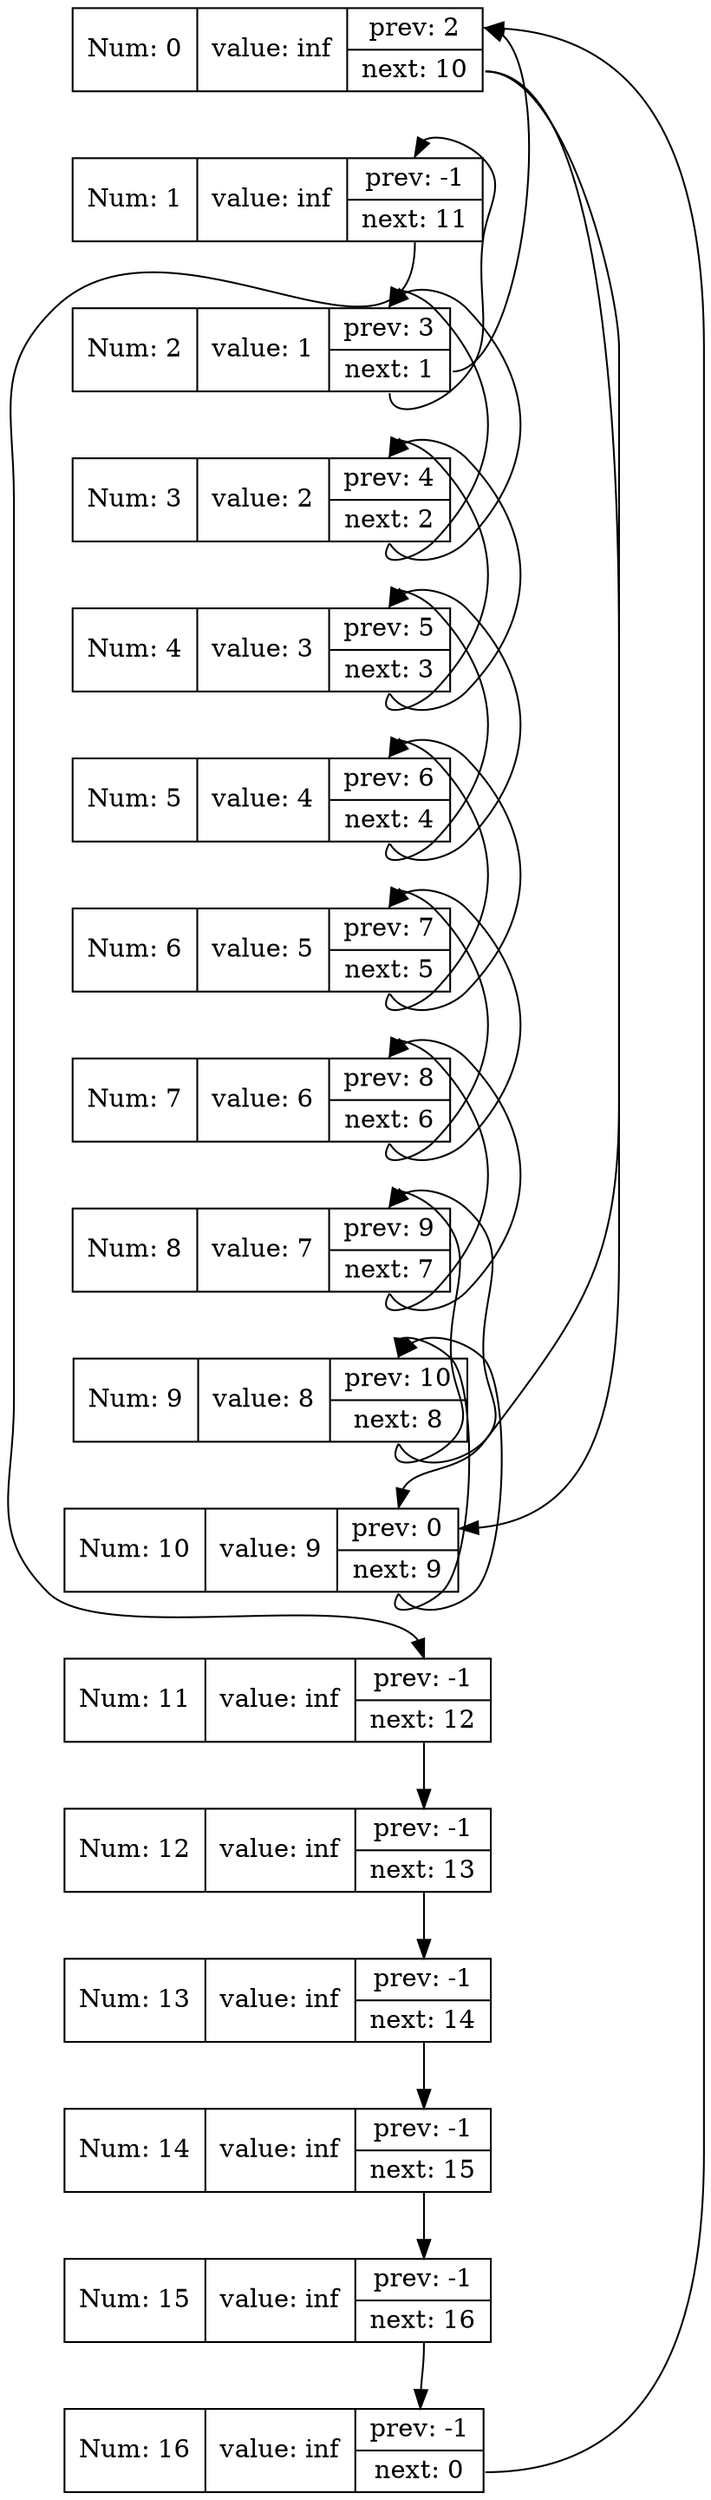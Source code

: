 digraph g {
	{
		node [shape=record];
		rankdir=LR
		struct0 [label="<id>Num: 0 | value: inf | {<pr>prev: 2| <nt>next: 10}"];
		struct1 [label="<id>Num: 1 | value: inf | {<pr>prev: -1| <nt>next: 11}"];
		struct2 [label="<id>Num: 2 | value: 1 | {<pr>prev: 3| <nt>next: 1}"];
		struct3 [label="<id>Num: 3 | value: 2 | {<pr>prev: 4| <nt>next: 2}"];
		struct4 [label="<id>Num: 4 | value: 3 | {<pr>prev: 5| <nt>next: 3}"];
		struct5 [label="<id>Num: 5 | value: 4 | {<pr>prev: 6| <nt>next: 4}"];
		struct6 [label="<id>Num: 6 | value: 5 | {<pr>prev: 7| <nt>next: 5}"];
		struct7 [label="<id>Num: 7 | value: 6 | {<pr>prev: 8| <nt>next: 6}"];
		struct8 [label="<id>Num: 8 | value: 7 | {<pr>prev: 9| <nt>next: 7}"];
		struct9 [label="<id>Num: 9 | value: 8 | {<pr>prev: 10| <nt>next: 8}"];
		struct10 [label="<id>Num: 10 | value: 9 | {<pr>prev: 0| <nt>next: 9}"];
		struct11 [label="<id>Num: 11 | value: inf | {<pr>prev: -1| <nt>next: 12}"];
		struct12 [label="<id>Num: 12 | value: inf | {<pr>prev: -1| <nt>next: 13}"];
		struct13 [label="<id>Num: 13 | value: inf | {<pr>prev: -1| <nt>next: 14}"];
		struct14 [label="<id>Num: 14 | value: inf | {<pr>prev: -1| <nt>next: 15}"];
		struct15 [label="<id>Num: 15 | value: inf | {<pr>prev: -1| <nt>next: 16}"];
		struct16 [label="<id>Num: 16 | value: inf | {<pr>prev: -1| <nt>next: 0}"];
	}
	struct0:id -> struct1:id[style="invis" weight="1000"]
	struct1:id -> struct2:id[style="invis" weight="1000"]
	struct2:id -> struct3:id[style="invis" weight="1000"]
	struct3:id -> struct4:id[style="invis" weight="1000"]
	struct4:id -> struct5:id[style="invis" weight="1000"]
	struct5:id -> struct6:id[style="invis" weight="1000"]
	struct6:id -> struct7:id[style="invis" weight="1000"]
	struct7:id -> struct8:id[style="invis" weight="1000"]
	struct8:id -> struct9:id[style="invis" weight="1000"]
	struct9:id -> struct10:id[style="invis" weight="1000"]
	struct10:id -> struct11:id[style="invis" weight="1000"]
	struct11:id -> struct12:id[style="invis" weight="1000"]
	struct12:id -> struct13:id[style="invis" weight="1000"]
	struct13:id -> struct14:id[style="invis" weight="1000"]
	struct14:id -> struct15:id[style="invis" weight="1000"]
	struct15:id -> struct16:id[style="invis" weight="1000"]
	struct0:nt -> struct10:pr
	struct2:nt -> struct0:pr
	struct1:nt -> struct11:pr
	struct2:nt -> struct1:pr
	struct3:nt -> struct2:pr
	struct3:nt -> struct2:pr
	struct4:nt -> struct3:pr
	struct4:nt -> struct3:pr
	struct5:nt -> struct4:pr
	struct5:nt -> struct4:pr
	struct6:nt -> struct5:pr
	struct6:nt -> struct5:pr
	struct7:nt -> struct6:pr
	struct7:nt -> struct6:pr
	struct8:nt -> struct7:pr
	struct8:nt -> struct7:pr
	struct9:nt -> struct8:pr
	struct9:nt -> struct8:pr
	struct10:nt -> struct9:pr
	struct10:nt -> struct9:pr
	struct0:nt -> struct10:pr
	struct11:nt -> struct12:pr
	struct12:nt -> struct13:pr
	struct13:nt -> struct14:pr
	struct14:nt -> struct15:pr
	struct15:nt -> struct16:pr
	struct16:nt -> struct0:pr

}